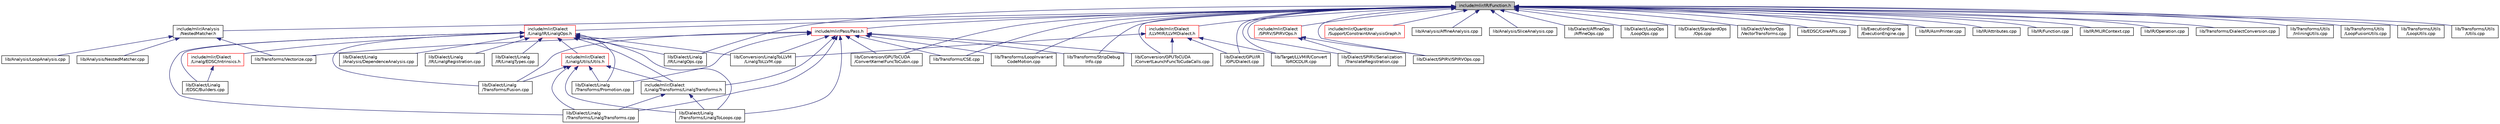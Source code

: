 digraph "include/mlir/IR/Function.h"
{
  bgcolor="transparent";
  edge [fontname="Helvetica",fontsize="10",labelfontname="Helvetica",labelfontsize="10"];
  node [fontname="Helvetica",fontsize="10",shape=record];
  Node52 [label="include/mlir/IR/Function.h",height=0.2,width=0.4,color="black", fillcolor="grey75", style="filled", fontcolor="black"];
  Node52 -> Node53 [dir="back",color="midnightblue",fontsize="10",style="solid",fontname="Helvetica"];
  Node53 [label="include/mlir/Analysis\l/NestedMatcher.h",height=0.2,width=0.4,color="black",URL="$NestedMatcher_8h.html"];
  Node53 -> Node54 [dir="back",color="midnightblue",fontsize="10",style="solid",fontname="Helvetica"];
  Node54 [label="lib/Analysis/LoopAnalysis.cpp",height=0.2,width=0.4,color="black",URL="$LoopAnalysis_8cpp.html"];
  Node53 -> Node55 [dir="back",color="midnightblue",fontsize="10",style="solid",fontname="Helvetica"];
  Node55 [label="lib/Analysis/NestedMatcher.cpp",height=0.2,width=0.4,color="black",URL="$NestedMatcher_8cpp.html"];
  Node53 -> Node56 [dir="back",color="midnightblue",fontsize="10",style="solid",fontname="Helvetica"];
  Node56 [label="lib/Transforms/Vectorize.cpp",height=0.2,width=0.4,color="black",URL="$Vectorize_8cpp.html"];
  Node52 -> Node57 [dir="back",color="midnightblue",fontsize="10",style="solid",fontname="Helvetica"];
  Node57 [label="include/mlir/Dialect\l/Linalg/IR/LinalgOps.h",height=0.2,width=0.4,color="red",URL="$LinalgOps_8h.html"];
  Node57 -> Node58 [dir="back",color="midnightblue",fontsize="10",style="solid",fontname="Helvetica"];
  Node58 [label="include/mlir/Dialect\l/Linalg/EDSC/Intrinsics.h",height=0.2,width=0.4,color="red",URL="$Dialect_2Linalg_2EDSC_2Intrinsics_8h.html"];
  Node58 -> Node60 [dir="back",color="midnightblue",fontsize="10",style="solid",fontname="Helvetica"];
  Node60 [label="lib/Dialect/Linalg\l/EDSC/Builders.cpp",height=0.2,width=0.4,color="black",URL="$Dialect_2Linalg_2EDSC_2Builders_8cpp.html"];
  Node57 -> Node63 [dir="back",color="midnightblue",fontsize="10",style="solid",fontname="Helvetica"];
  Node63 [label="include/mlir/Dialect\l/Linalg/Transforms/LinalgTransforms.h",height=0.2,width=0.4,color="black",URL="$LinalgTransforms_8h.html"];
  Node63 -> Node61 [dir="back",color="midnightblue",fontsize="10",style="solid",fontname="Helvetica"];
  Node61 [label="lib/Dialect/Linalg\l/Transforms/LinalgToLoops.cpp",height=0.2,width=0.4,color="black",URL="$LinalgToLoops_8cpp.html"];
  Node63 -> Node64 [dir="back",color="midnightblue",fontsize="10",style="solid",fontname="Helvetica"];
  Node64 [label="lib/Dialect/Linalg\l/Transforms/LinalgTransforms.cpp",height=0.2,width=0.4,color="black",URL="$LinalgTransforms_8cpp.html"];
  Node57 -> Node65 [dir="back",color="midnightblue",fontsize="10",style="solid",fontname="Helvetica"];
  Node65 [label="include/mlir/Dialect\l/Linalg/Utils/Utils.h",height=0.2,width=0.4,color="red",URL="$Dialect_2Linalg_2Utils_2Utils_8h.html"];
  Node65 -> Node63 [dir="back",color="midnightblue",fontsize="10",style="solid",fontname="Helvetica"];
  Node65 -> Node66 [dir="back",color="midnightblue",fontsize="10",style="solid",fontname="Helvetica"];
  Node66 [label="lib/Dialect/Linalg\l/Transforms/Fusion.cpp",height=0.2,width=0.4,color="black",URL="$Fusion_8cpp.html"];
  Node65 -> Node61 [dir="back",color="midnightblue",fontsize="10",style="solid",fontname="Helvetica"];
  Node65 -> Node64 [dir="back",color="midnightblue",fontsize="10",style="solid",fontname="Helvetica"];
  Node65 -> Node67 [dir="back",color="midnightblue",fontsize="10",style="solid",fontname="Helvetica"];
  Node67 [label="lib/Dialect/Linalg\l/Transforms/Promotion.cpp",height=0.2,width=0.4,color="black",URL="$Promotion_8cpp.html"];
  Node57 -> Node69 [dir="back",color="midnightblue",fontsize="10",style="solid",fontname="Helvetica"];
  Node69 [label="lib/Conversion/LinalgToLLVM\l/LinalgToLLVM.cpp",height=0.2,width=0.4,color="black",URL="$LinalgToLLVM_8cpp.html"];
  Node57 -> Node70 [dir="back",color="midnightblue",fontsize="10",style="solid",fontname="Helvetica"];
  Node70 [label="lib/Dialect/Linalg\l/Analysis/DependenceAnalysis.cpp",height=0.2,width=0.4,color="black",URL="$DependenceAnalysis_8cpp.html"];
  Node57 -> Node60 [dir="back",color="midnightblue",fontsize="10",style="solid",fontname="Helvetica"];
  Node57 -> Node71 [dir="back",color="midnightblue",fontsize="10",style="solid",fontname="Helvetica"];
  Node71 [label="lib/Dialect/Linalg\l/IR/LinalgOps.cpp",height=0.2,width=0.4,color="black",URL="$LinalgOps_8cpp.html"];
  Node57 -> Node72 [dir="back",color="midnightblue",fontsize="10",style="solid",fontname="Helvetica"];
  Node72 [label="lib/Dialect/Linalg\l/IR/LinalgRegistration.cpp",height=0.2,width=0.4,color="black",URL="$LinalgRegistration_8cpp.html"];
  Node57 -> Node73 [dir="back",color="midnightblue",fontsize="10",style="solid",fontname="Helvetica"];
  Node73 [label="lib/Dialect/Linalg\l/IR/LinalgTypes.cpp",height=0.2,width=0.4,color="black",URL="$LinalgTypes_8cpp.html"];
  Node57 -> Node66 [dir="back",color="midnightblue",fontsize="10",style="solid",fontname="Helvetica"];
  Node57 -> Node61 [dir="back",color="midnightblue",fontsize="10",style="solid",fontname="Helvetica"];
  Node57 -> Node64 [dir="back",color="midnightblue",fontsize="10",style="solid",fontname="Helvetica"];
  Node57 -> Node67 [dir="back",color="midnightblue",fontsize="10",style="solid",fontname="Helvetica"];
  Node52 -> Node74 [dir="back",color="midnightblue",fontsize="10",style="solid",fontname="Helvetica"];
  Node74 [label="include/mlir/Dialect\l/LLVMIR/LLVMDialect.h",height=0.2,width=0.4,color="red",URL="$LLVMDialect_8h.html"];
  Node74 -> Node84 [dir="back",color="midnightblue",fontsize="10",style="solid",fontname="Helvetica"];
  Node84 [label="lib/Conversion/GPUToCUDA\l/ConvertLaunchFuncToCudaCalls.cpp",height=0.2,width=0.4,color="black",URL="$ConvertLaunchFuncToCudaCalls_8cpp.html"];
  Node74 -> Node69 [dir="back",color="midnightblue",fontsize="10",style="solid",fontname="Helvetica"];
  Node74 -> Node87 [dir="back",color="midnightblue",fontsize="10",style="solid",fontname="Helvetica"];
  Node87 [label="lib/Dialect/GPU/IR\l/GPUDialect.cpp",height=0.2,width=0.4,color="black",URL="$GPUDialect_8cpp.html"];
  Node74 -> Node78 [dir="back",color="midnightblue",fontsize="10",style="solid",fontname="Helvetica"];
  Node78 [label="lib/Target/LLVMIR/Convert\lToROCDLIR.cpp",height=0.2,width=0.4,color="black",URL="$ConvertToROCDLIR_8cpp.html"];
  Node52 -> Node93 [dir="back",color="midnightblue",fontsize="10",style="solid",fontname="Helvetica"];
  Node93 [label="include/mlir/Dialect\l/SPIRV/SPIRVOps.h",height=0.2,width=0.4,color="red",URL="$SPIRVOps_8h.html"];
  Node93 -> Node101 [dir="back",color="midnightblue",fontsize="10",style="solid",fontname="Helvetica"];
  Node101 [label="lib/Dialect/SPIRV/Serialization\l/TranslateRegistration.cpp",height=0.2,width=0.4,color="black",URL="$TranslateRegistration_8cpp.html"];
  Node93 -> Node104 [dir="back",color="midnightblue",fontsize="10",style="solid",fontname="Helvetica"];
  Node104 [label="lib/Dialect/SPIRV/SPIRVOps.cpp",height=0.2,width=0.4,color="black",URL="$SPIRVOps_8cpp.html"];
  Node52 -> Node107 [dir="back",color="midnightblue",fontsize="10",style="solid",fontname="Helvetica"];
  Node107 [label="include/mlir/Pass/Pass.h",height=0.2,width=0.4,color="red",URL="$Pass_8h.html"];
  Node107 -> Node63 [dir="back",color="midnightblue",fontsize="10",style="solid",fontname="Helvetica"];
  Node107 -> Node121 [dir="back",color="midnightblue",fontsize="10",style="solid",fontname="Helvetica"];
  Node121 [label="lib/Conversion/GPUToCUDA\l/ConvertKernelFuncToCubin.cpp",height=0.2,width=0.4,color="black",URL="$ConvertKernelFuncToCubin_8cpp.html"];
  Node107 -> Node84 [dir="back",color="midnightblue",fontsize="10",style="solid",fontname="Helvetica"];
  Node107 -> Node69 [dir="back",color="midnightblue",fontsize="10",style="solid",fontname="Helvetica"];
  Node107 -> Node66 [dir="back",color="midnightblue",fontsize="10",style="solid",fontname="Helvetica"];
  Node107 -> Node61 [dir="back",color="midnightblue",fontsize="10",style="solid",fontname="Helvetica"];
  Node107 -> Node64 [dir="back",color="midnightblue",fontsize="10",style="solid",fontname="Helvetica"];
  Node107 -> Node67 [dir="back",color="midnightblue",fontsize="10",style="solid",fontname="Helvetica"];
  Node107 -> Node141 [dir="back",color="midnightblue",fontsize="10",style="solid",fontname="Helvetica"];
  Node141 [label="lib/Transforms/CSE.cpp",height=0.2,width=0.4,color="black",URL="$CSE_8cpp.html"];
  Node107 -> Node145 [dir="back",color="midnightblue",fontsize="10",style="solid",fontname="Helvetica"];
  Node145 [label="lib/Transforms/LoopInvariant\lCodeMotion.cpp",height=0.2,width=0.4,color="black",URL="$LoopInvariantCodeMotion_8cpp.html"];
  Node107 -> Node152 [dir="back",color="midnightblue",fontsize="10",style="solid",fontname="Helvetica"];
  Node152 [label="lib/Transforms/StripDebug\lInfo.cpp",height=0.2,width=0.4,color="black",URL="$StripDebugInfo_8cpp.html"];
  Node107 -> Node56 [dir="back",color="midnightblue",fontsize="10",style="solid",fontname="Helvetica"];
  Node52 -> Node155 [dir="back",color="midnightblue",fontsize="10",style="solid",fontname="Helvetica"];
  Node155 [label="include/mlir/Quantizer\l/Support/ConstraintAnalysisGraph.h",height=0.2,width=0.4,color="red",URL="$ConstraintAnalysisGraph_8h.html"];
  Node52 -> Node163 [dir="back",color="midnightblue",fontsize="10",style="solid",fontname="Helvetica"];
  Node163 [label="lib/Analysis/AffineAnalysis.cpp",height=0.2,width=0.4,color="black",URL="$AffineAnalysis_8cpp.html"];
  Node52 -> Node164 [dir="back",color="midnightblue",fontsize="10",style="solid",fontname="Helvetica"];
  Node164 [label="lib/Analysis/SliceAnalysis.cpp",height=0.2,width=0.4,color="black",URL="$SliceAnalysis_8cpp.html"];
  Node52 -> Node121 [dir="back",color="midnightblue",fontsize="10",style="solid",fontname="Helvetica"];
  Node52 -> Node84 [dir="back",color="midnightblue",fontsize="10",style="solid",fontname="Helvetica"];
  Node52 -> Node165 [dir="back",color="midnightblue",fontsize="10",style="solid",fontname="Helvetica"];
  Node165 [label="lib/Dialect/AffineOps\l/AffineOps.cpp",height=0.2,width=0.4,color="black",URL="$AffineOps_8cpp.html"];
  Node52 -> Node87 [dir="back",color="midnightblue",fontsize="10",style="solid",fontname="Helvetica"];
  Node52 -> Node71 [dir="back",color="midnightblue",fontsize="10",style="solid",fontname="Helvetica"];
  Node52 -> Node166 [dir="back",color="midnightblue",fontsize="10",style="solid",fontname="Helvetica"];
  Node166 [label="lib/Dialect/LoopOps\l/LoopOps.cpp",height=0.2,width=0.4,color="black",URL="$LoopOps_8cpp.html"];
  Node52 -> Node101 [dir="back",color="midnightblue",fontsize="10",style="solid",fontname="Helvetica"];
  Node52 -> Node104 [dir="back",color="midnightblue",fontsize="10",style="solid",fontname="Helvetica"];
  Node52 -> Node167 [dir="back",color="midnightblue",fontsize="10",style="solid",fontname="Helvetica"];
  Node167 [label="lib/Dialect/StandardOps\l/Ops.cpp",height=0.2,width=0.4,color="black",URL="$Ops_8cpp.html"];
  Node52 -> Node168 [dir="back",color="midnightblue",fontsize="10",style="solid",fontname="Helvetica"];
  Node168 [label="lib/Dialect/VectorOps\l/VectorTransforms.cpp",height=0.2,width=0.4,color="black",URL="$VectorTransforms_8cpp.html"];
  Node52 -> Node169 [dir="back",color="midnightblue",fontsize="10",style="solid",fontname="Helvetica"];
  Node169 [label="lib/EDSC/CoreAPIs.cpp",height=0.2,width=0.4,color="black",URL="$CoreAPIs_8cpp.html"];
  Node52 -> Node170 [dir="back",color="midnightblue",fontsize="10",style="solid",fontname="Helvetica"];
  Node170 [label="lib/ExecutionEngine\l/ExecutionEngine.cpp",height=0.2,width=0.4,color="black",URL="$ExecutionEngine_8cpp.html"];
  Node52 -> Node171 [dir="back",color="midnightblue",fontsize="10",style="solid",fontname="Helvetica"];
  Node171 [label="lib/IR/AsmPrinter.cpp",height=0.2,width=0.4,color="black",URL="$AsmPrinter_8cpp.html"];
  Node52 -> Node172 [dir="back",color="midnightblue",fontsize="10",style="solid",fontname="Helvetica"];
  Node172 [label="lib/IR/Attributes.cpp",height=0.2,width=0.4,color="black",URL="$Attributes_8cpp.html"];
  Node52 -> Node173 [dir="back",color="midnightblue",fontsize="10",style="solid",fontname="Helvetica"];
  Node173 [label="lib/IR/Function.cpp",height=0.2,width=0.4,color="black",URL="$Function_8cpp.html"];
  Node52 -> Node174 [dir="back",color="midnightblue",fontsize="10",style="solid",fontname="Helvetica"];
  Node174 [label="lib/IR/MLIRContext.cpp",height=0.2,width=0.4,color="black",URL="$MLIRContext_8cpp.html"];
  Node52 -> Node175 [dir="back",color="midnightblue",fontsize="10",style="solid",fontname="Helvetica"];
  Node175 [label="lib/IR/Operation.cpp",height=0.2,width=0.4,color="black",URL="$Operation_8cpp.html"];
  Node52 -> Node78 [dir="back",color="midnightblue",fontsize="10",style="solid",fontname="Helvetica"];
  Node52 -> Node141 [dir="back",color="midnightblue",fontsize="10",style="solid",fontname="Helvetica"];
  Node52 -> Node176 [dir="back",color="midnightblue",fontsize="10",style="solid",fontname="Helvetica"];
  Node176 [label="lib/Transforms/DialectConversion.cpp",height=0.2,width=0.4,color="black",URL="$DialectConversion_8cpp.html"];
  Node52 -> Node145 [dir="back",color="midnightblue",fontsize="10",style="solid",fontname="Helvetica"];
  Node52 -> Node152 [dir="back",color="midnightblue",fontsize="10",style="solid",fontname="Helvetica"];
  Node52 -> Node177 [dir="back",color="midnightblue",fontsize="10",style="solid",fontname="Helvetica"];
  Node177 [label="lib/Transforms/Utils\l/InliningUtils.cpp",height=0.2,width=0.4,color="black",URL="$InliningUtils_8cpp.html"];
  Node52 -> Node178 [dir="back",color="midnightblue",fontsize="10",style="solid",fontname="Helvetica"];
  Node178 [label="lib/Transforms/Utils\l/LoopFusionUtils.cpp",height=0.2,width=0.4,color="black",URL="$LoopFusionUtils_8cpp.html"];
  Node52 -> Node179 [dir="back",color="midnightblue",fontsize="10",style="solid",fontname="Helvetica"];
  Node179 [label="lib/Transforms/Utils\l/LoopUtils.cpp",height=0.2,width=0.4,color="black",URL="$LoopUtils_8cpp.html"];
  Node52 -> Node180 [dir="back",color="midnightblue",fontsize="10",style="solid",fontname="Helvetica"];
  Node180 [label="lib/Transforms/Utils\l/Utils.cpp",height=0.2,width=0.4,color="black",URL="$Transforms_2Utils_2Utils_8cpp.html"];
}
